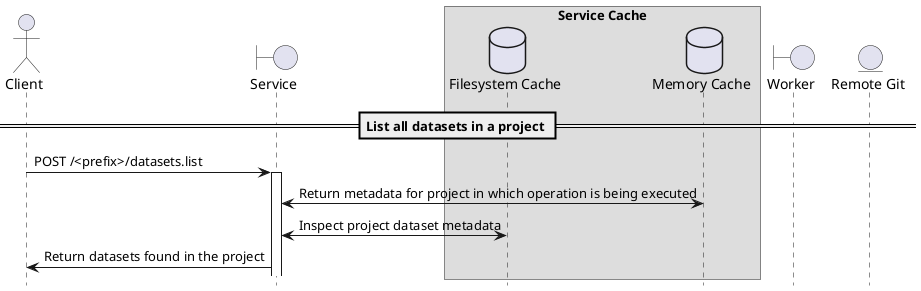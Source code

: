     @startuml
    hide footbox
    skinparam shadowing false

    actor Client
    boundary Service
    box "Service Cache"
        database "Filesystem Cache" as Filesystem
        database "Memory Cache" as Cache
    end box
    boundary Worker
    entity "Remote Git" as Git

    == List all datasets in a project ==
    Client->Service: POST /<prefix>/datasets.list
    activate Service
    Service<->Cache: Return metadata for project in which operation is being executed
    Service<->Filesystem: Inspect project dataset metadata
    Service->Client: Return datasets found in the project

    @enduml
